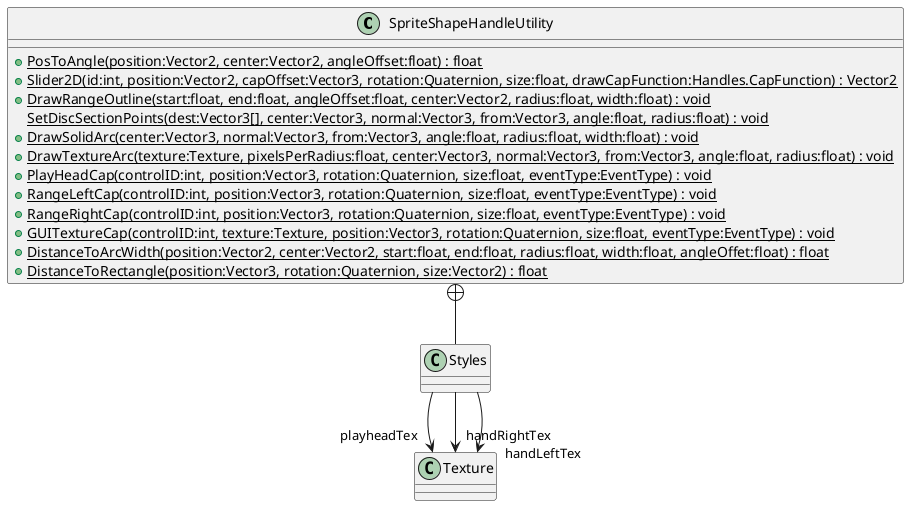@startuml
class SpriteShapeHandleUtility {
    + {static} PosToAngle(position:Vector2, center:Vector2, angleOffset:float) : float
    + {static} Slider2D(id:int, position:Vector2, capOffset:Vector3, rotation:Quaternion, size:float, drawCapFunction:Handles.CapFunction) : Vector2
    + {static} DrawRangeOutline(start:float, end:float, angleOffset:float, center:Vector2, radius:float, width:float) : void
    {static} SetDiscSectionPoints(dest:Vector3[], center:Vector3, normal:Vector3, from:Vector3, angle:float, radius:float) : void
    + {static} DrawSolidArc(center:Vector3, normal:Vector3, from:Vector3, angle:float, radius:float, width:float) : void
    + {static} DrawTextureArc(texture:Texture, pixelsPerRadius:float, center:Vector3, normal:Vector3, from:Vector3, angle:float, radius:float) : void
    + {static} PlayHeadCap(controlID:int, position:Vector3, rotation:Quaternion, size:float, eventType:EventType) : void
    + {static} RangeLeftCap(controlID:int, position:Vector3, rotation:Quaternion, size:float, eventType:EventType) : void
    + {static} RangeRightCap(controlID:int, position:Vector3, rotation:Quaternion, size:float, eventType:EventType) : void
    + {static} GUITextureCap(controlID:int, texture:Texture, position:Vector3, rotation:Quaternion, size:float, eventType:EventType) : void
    + {static} DistanceToArcWidth(position:Vector2, center:Vector2, start:float, end:float, radius:float, width:float, angleOffet:float) : float
    + {static} DistanceToRectangle(position:Vector3, rotation:Quaternion, size:Vector2) : float
}
class Styles {
}
SpriteShapeHandleUtility +-- Styles
Styles --> "playheadTex" Texture
Styles --> "handRightTex" Texture
Styles --> "handLeftTex" Texture
@enduml
